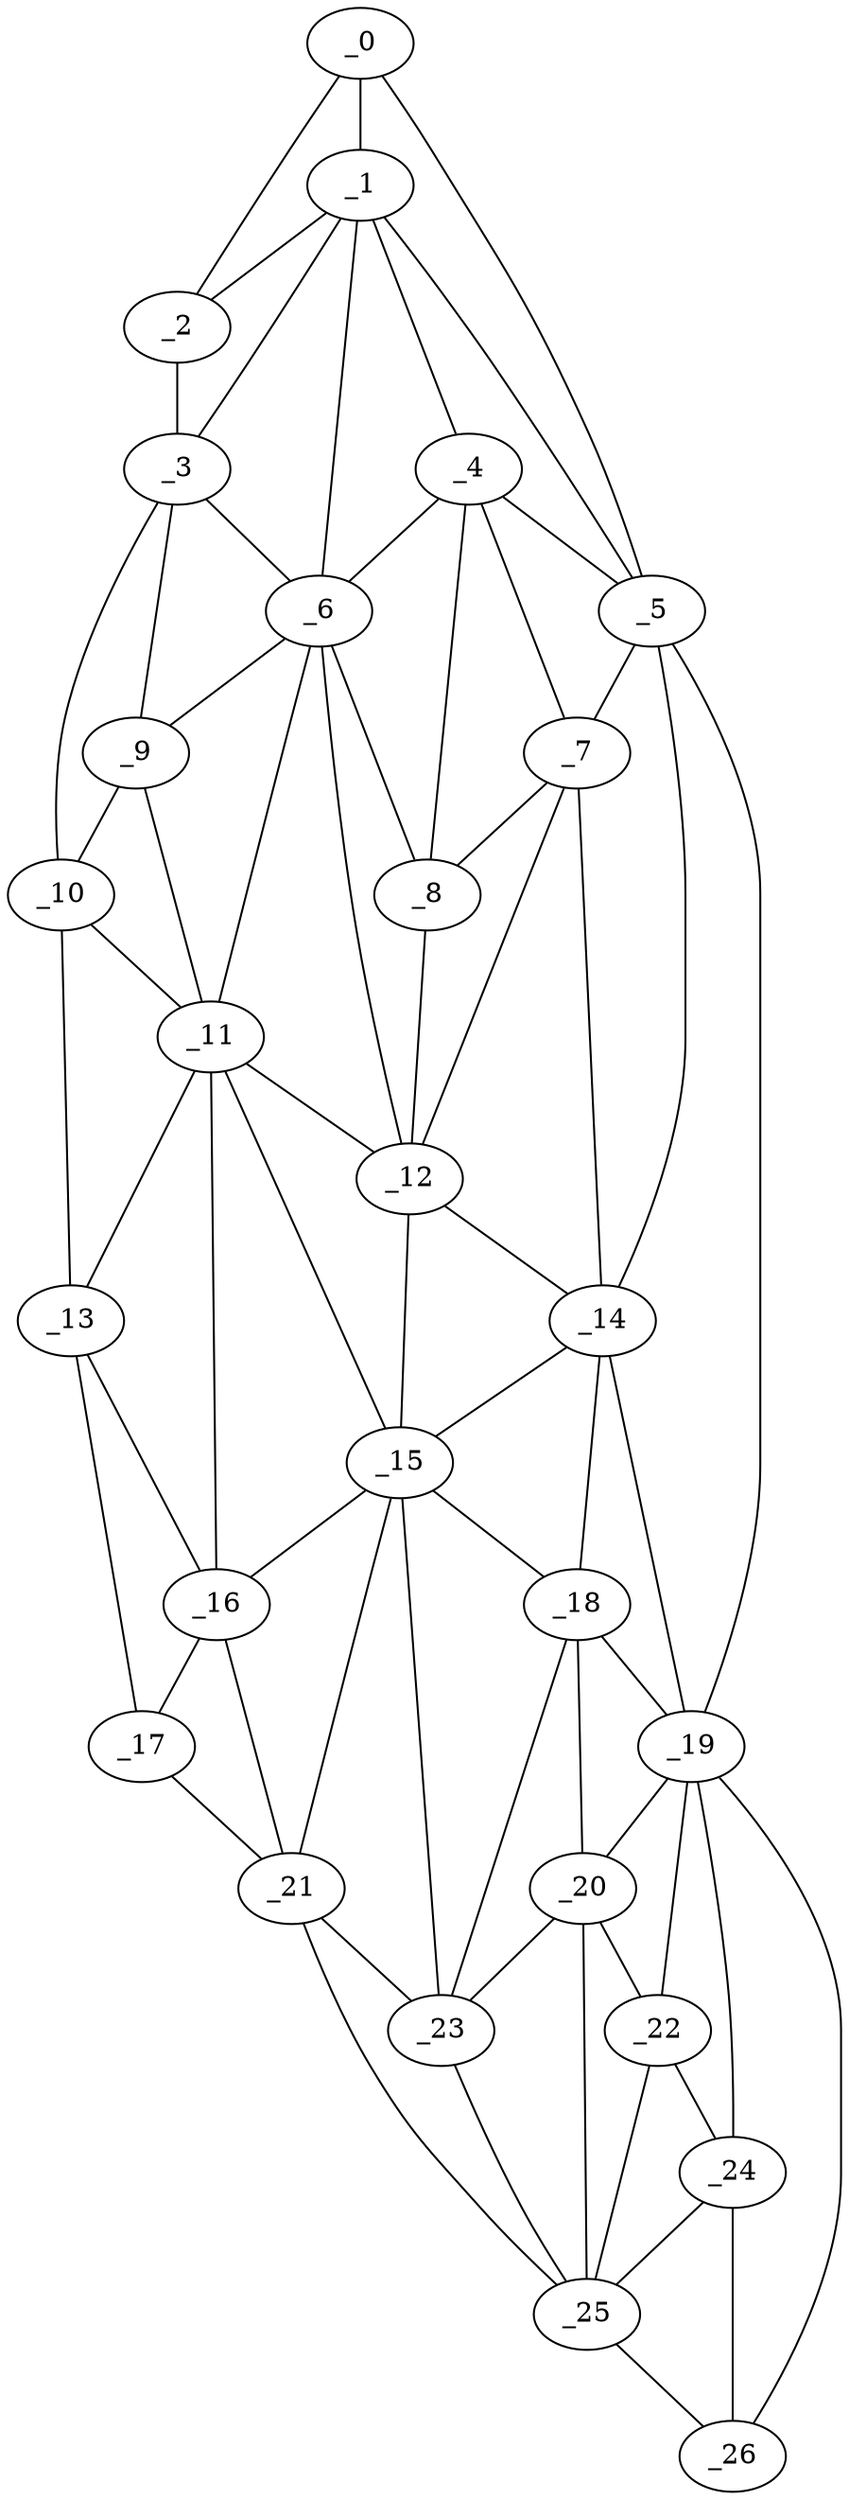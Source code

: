 graph "obj8__255.gxl" {
	_0	 [x=9,
		y=21];
	_1	 [x=16,
		y=28];
	_0 -- _1	 [valence=2];
	_2	 [x=19,
		y=17];
	_0 -- _2	 [valence=1];
	_5	 [x=37,
		y=64];
	_0 -- _5	 [valence=1];
	_1 -- _2	 [valence=2];
	_3	 [x=25,
		y=16];
	_1 -- _3	 [valence=2];
	_4	 [x=33,
		y=52];
	_1 -- _4	 [valence=1];
	_1 -- _5	 [valence=1];
	_6	 [x=38,
		y=32];
	_1 -- _6	 [valence=2];
	_2 -- _3	 [valence=1];
	_3 -- _6	 [valence=2];
	_9	 [x=46,
		y=14];
	_3 -- _9	 [valence=1];
	_10	 [x=53,
		y=13];
	_3 -- _10	 [valence=1];
	_4 -- _5	 [valence=2];
	_4 -- _6	 [valence=2];
	_7	 [x=40,
		y=59];
	_4 -- _7	 [valence=2];
	_8	 [x=42,
		y=40];
	_4 -- _8	 [valence=2];
	_5 -- _7	 [valence=1];
	_14	 [x=58,
		y=72];
	_5 -- _14	 [valence=1];
	_19	 [x=70,
		y=89];
	_5 -- _19	 [valence=1];
	_6 -- _8	 [valence=2];
	_6 -- _9	 [valence=2];
	_11	 [x=55,
		y=25];
	_6 -- _11	 [valence=1];
	_12	 [x=57,
		y=34];
	_6 -- _12	 [valence=2];
	_7 -- _8	 [valence=2];
	_7 -- _12	 [valence=2];
	_7 -- _14	 [valence=2];
	_8 -- _12	 [valence=2];
	_9 -- _10	 [valence=1];
	_9 -- _11	 [valence=2];
	_10 -- _11	 [valence=2];
	_13	 [x=58,
		y=13];
	_10 -- _13	 [valence=1];
	_11 -- _12	 [valence=1];
	_11 -- _13	 [valence=1];
	_15	 [x=65,
		y=33];
	_11 -- _15	 [valence=2];
	_16	 [x=67,
		y=24];
	_11 -- _16	 [valence=2];
	_12 -- _14	 [valence=2];
	_12 -- _15	 [valence=1];
	_13 -- _16	 [valence=2];
	_17	 [x=69,
		y=18];
	_13 -- _17	 [valence=1];
	_14 -- _15	 [valence=1];
	_18	 [x=70,
		y=72];
	_14 -- _18	 [valence=2];
	_14 -- _19	 [valence=2];
	_15 -- _16	 [valence=1];
	_15 -- _18	 [valence=2];
	_21	 [x=86,
		y=35];
	_15 -- _21	 [valence=2];
	_23	 [x=90,
		y=51];
	_15 -- _23	 [valence=2];
	_16 -- _17	 [valence=2];
	_16 -- _21	 [valence=2];
	_17 -- _21	 [valence=1];
	_18 -- _19	 [valence=1];
	_20	 [x=79,
		y=72];
	_18 -- _20	 [valence=2];
	_18 -- _23	 [valence=2];
	_19 -- _20	 [valence=1];
	_22	 [x=87,
		y=84];
	_19 -- _22	 [valence=2];
	_24	 [x=93,
		y=87];
	_19 -- _24	 [valence=1];
	_26	 [x=121,
		y=99];
	_19 -- _26	 [valence=1];
	_20 -- _22	 [valence=2];
	_20 -- _23	 [valence=2];
	_25	 [x=99,
		y=55];
	_20 -- _25	 [valence=2];
	_21 -- _23	 [valence=2];
	_21 -- _25	 [valence=1];
	_22 -- _24	 [valence=2];
	_22 -- _25	 [valence=2];
	_23 -- _25	 [valence=1];
	_24 -- _25	 [valence=1];
	_24 -- _26	 [valence=2];
	_25 -- _26	 [valence=1];
}
